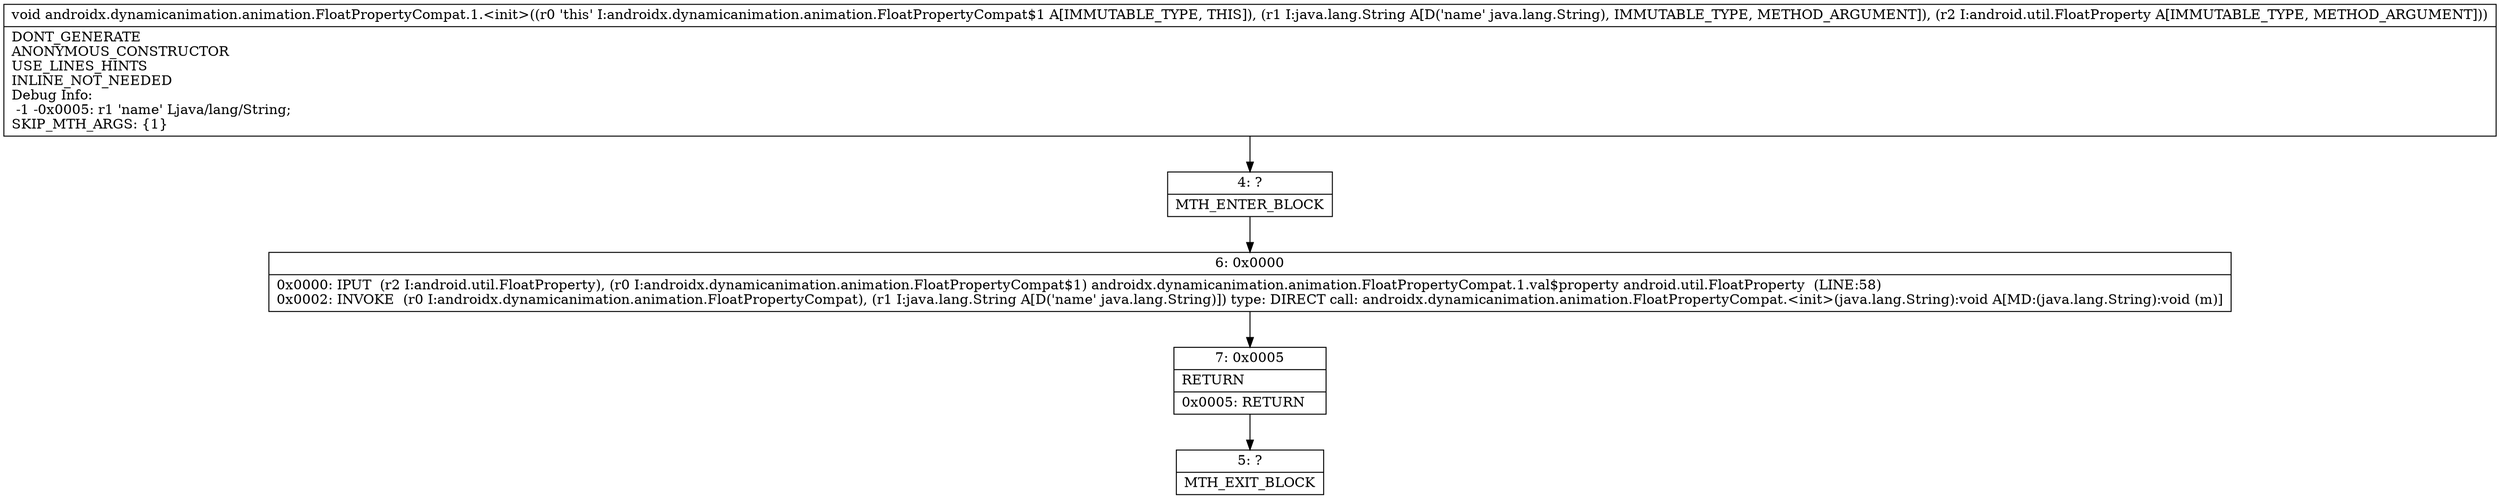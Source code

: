 digraph "CFG forandroidx.dynamicanimation.animation.FloatPropertyCompat.1.\<init\>(Ljava\/lang\/String;Landroid\/util\/FloatProperty;)V" {
Node_4 [shape=record,label="{4\:\ ?|MTH_ENTER_BLOCK\l}"];
Node_6 [shape=record,label="{6\:\ 0x0000|0x0000: IPUT  (r2 I:android.util.FloatProperty), (r0 I:androidx.dynamicanimation.animation.FloatPropertyCompat$1) androidx.dynamicanimation.animation.FloatPropertyCompat.1.val$property android.util.FloatProperty  (LINE:58)\l0x0002: INVOKE  (r0 I:androidx.dynamicanimation.animation.FloatPropertyCompat), (r1 I:java.lang.String A[D('name' java.lang.String)]) type: DIRECT call: androidx.dynamicanimation.animation.FloatPropertyCompat.\<init\>(java.lang.String):void A[MD:(java.lang.String):void (m)]\l}"];
Node_7 [shape=record,label="{7\:\ 0x0005|RETURN\l|0x0005: RETURN   \l}"];
Node_5 [shape=record,label="{5\:\ ?|MTH_EXIT_BLOCK\l}"];
MethodNode[shape=record,label="{void androidx.dynamicanimation.animation.FloatPropertyCompat.1.\<init\>((r0 'this' I:androidx.dynamicanimation.animation.FloatPropertyCompat$1 A[IMMUTABLE_TYPE, THIS]), (r1 I:java.lang.String A[D('name' java.lang.String), IMMUTABLE_TYPE, METHOD_ARGUMENT]), (r2 I:android.util.FloatProperty A[IMMUTABLE_TYPE, METHOD_ARGUMENT]))  | DONT_GENERATE\lANONYMOUS_CONSTRUCTOR\lUSE_LINES_HINTS\lINLINE_NOT_NEEDED\lDebug Info:\l  \-1 \-0x0005: r1 'name' Ljava\/lang\/String;\lSKIP_MTH_ARGS: \{1\}\l}"];
MethodNode -> Node_4;Node_4 -> Node_6;
Node_6 -> Node_7;
Node_7 -> Node_5;
}


